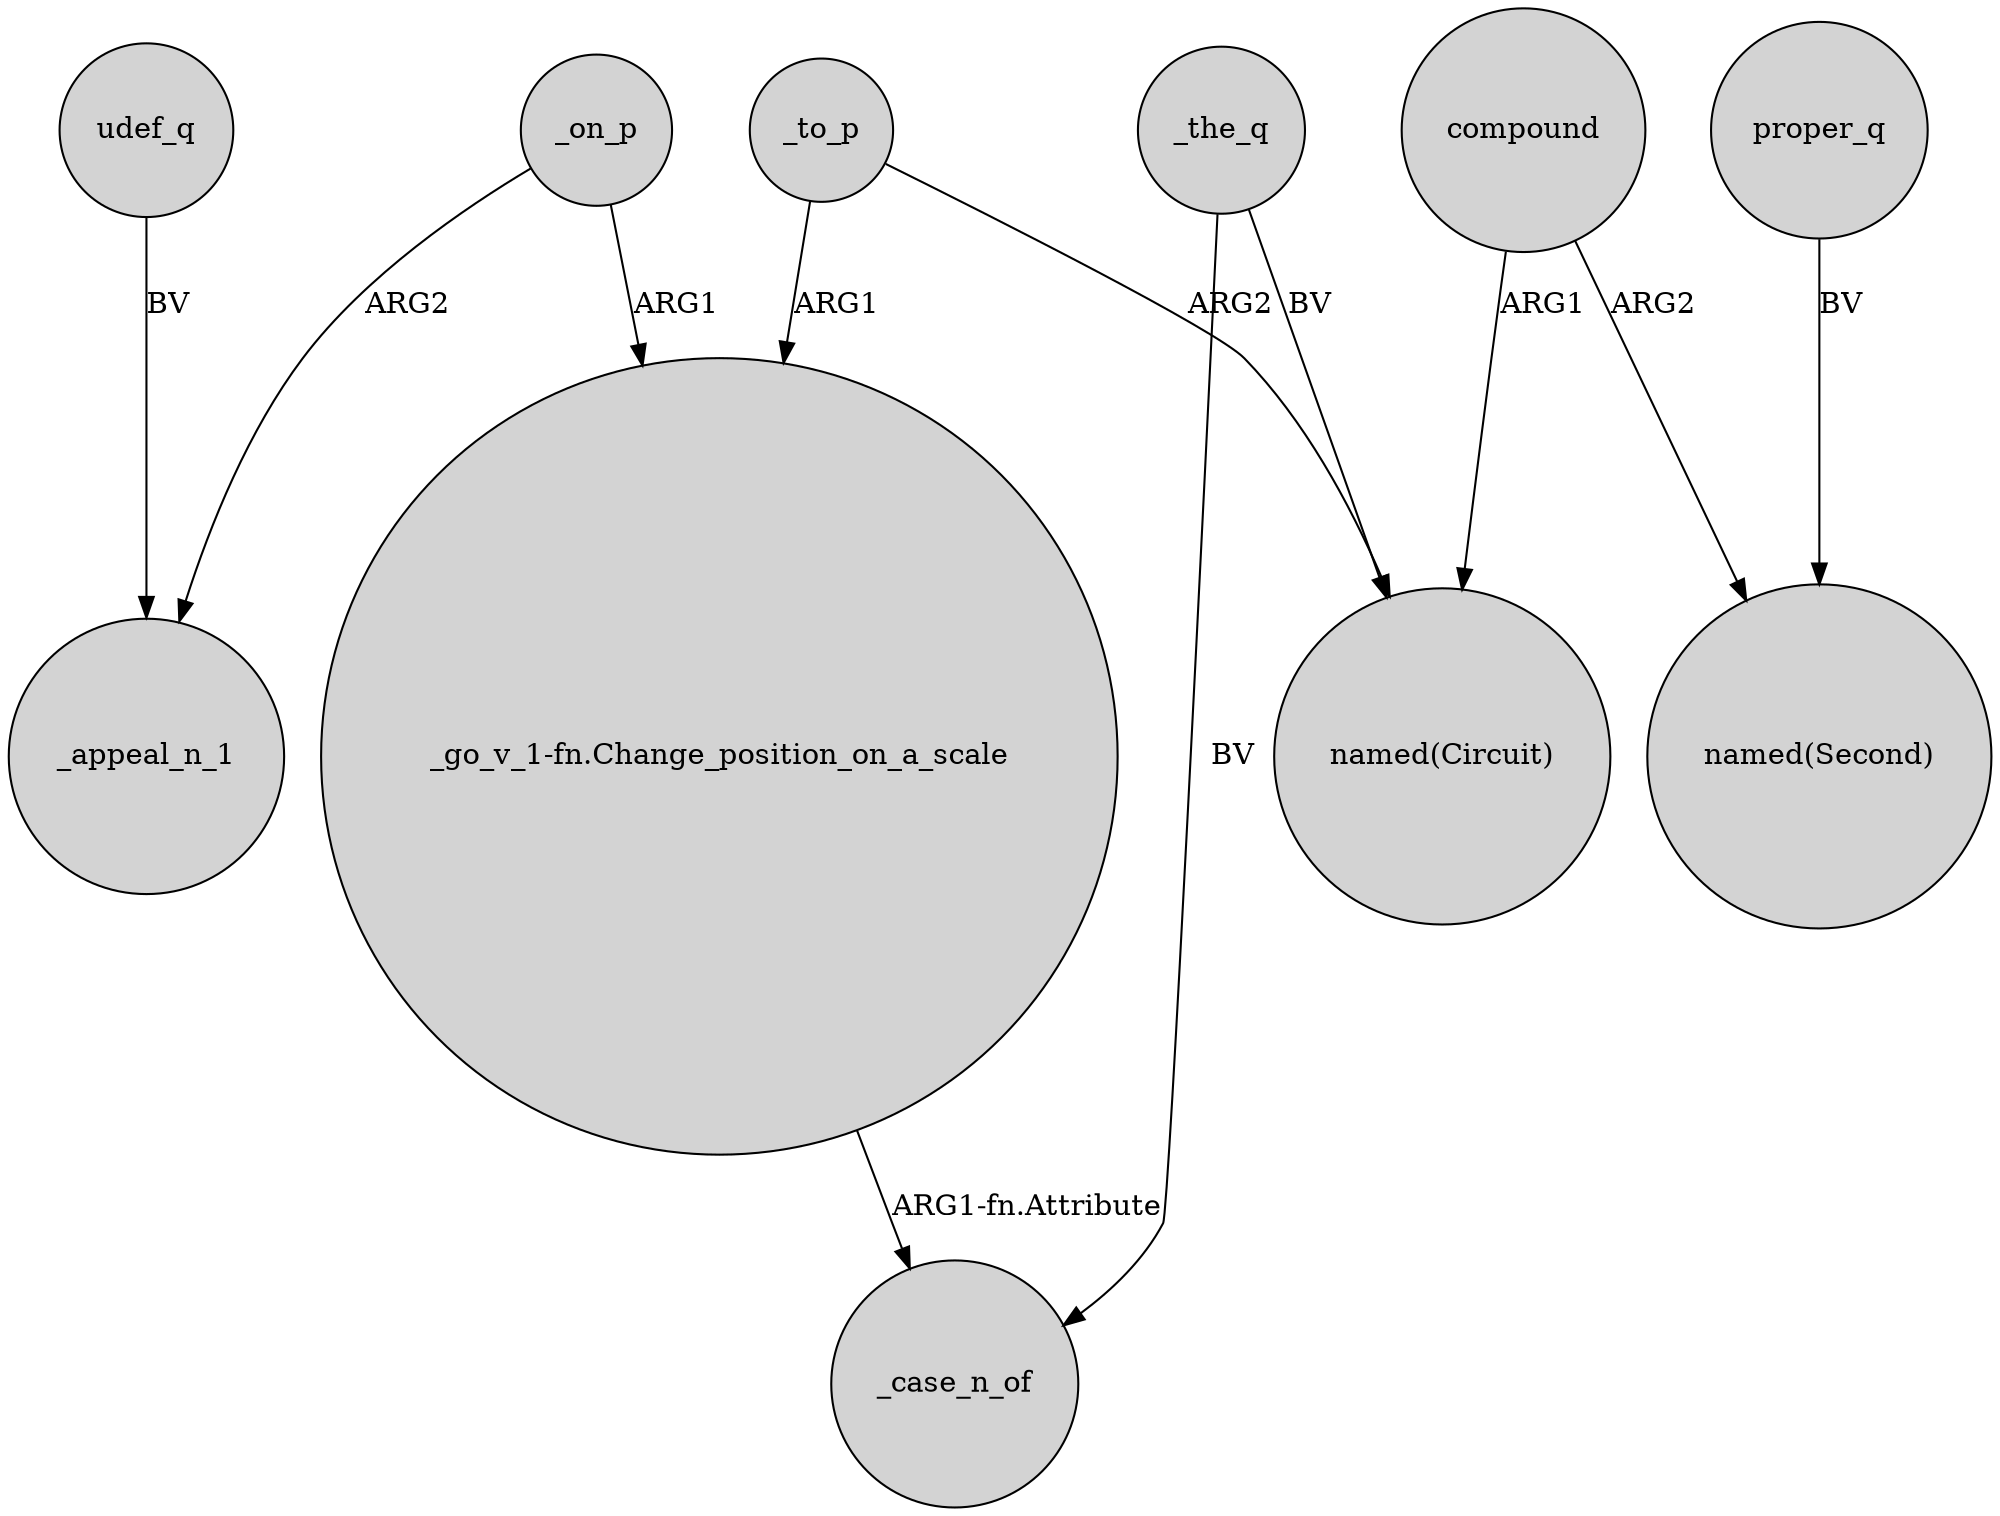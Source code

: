 digraph {
	node [shape=circle style=filled]
	_on_p -> _appeal_n_1 [label=ARG2]
	udef_q -> _appeal_n_1 [label=BV]
	_to_p -> "named(Circuit)" [label=ARG2]
	"_go_v_1-fn.Change_position_on_a_scale" -> _case_n_of [label="ARG1-fn.Attribute"]
	_to_p -> "_go_v_1-fn.Change_position_on_a_scale" [label=ARG1]
	_the_q -> "named(Circuit)" [label=BV]
	_on_p -> "_go_v_1-fn.Change_position_on_a_scale" [label=ARG1]
	_the_q -> _case_n_of [label=BV]
	proper_q -> "named(Second)" [label=BV]
	compound -> "named(Circuit)" [label=ARG1]
	compound -> "named(Second)" [label=ARG2]
}
